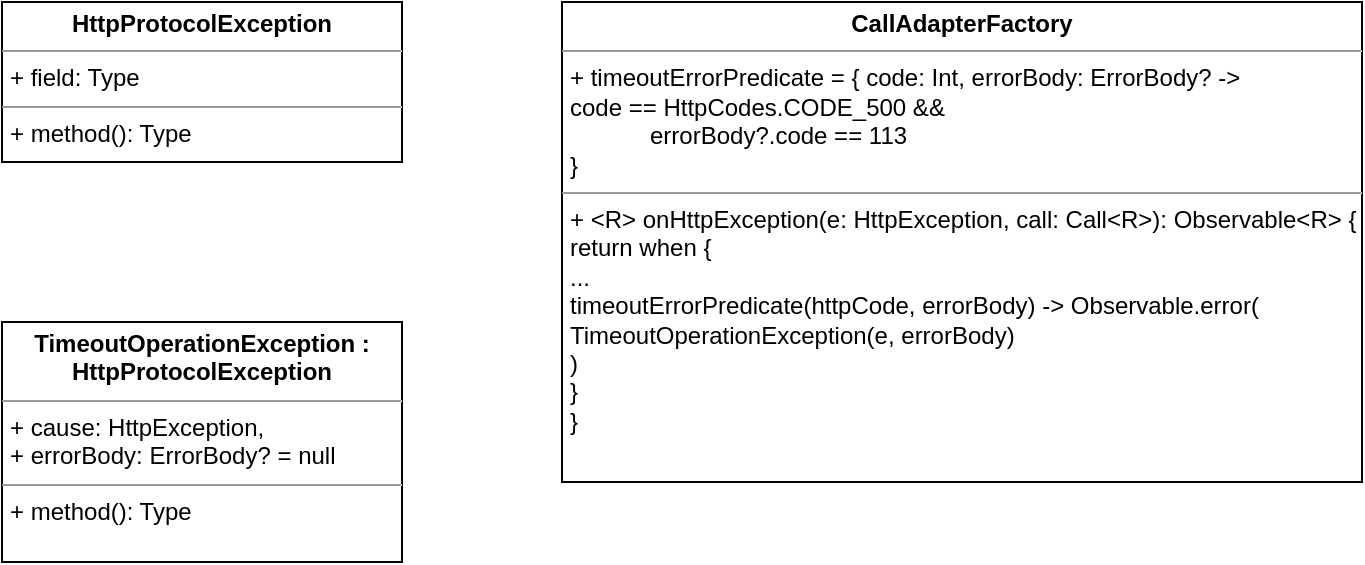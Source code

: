 <mxfile version="20.0.4" type="github">
  <diagram id="lNRKU847BdrLor7_vFtG" name="Page-1">
    <mxGraphModel dx="701" dy="444" grid="1" gridSize="10" guides="1" tooltips="1" connect="1" arrows="1" fold="1" page="1" pageScale="1" pageWidth="827" pageHeight="1169" math="0" shadow="0">
      <root>
        <mxCell id="0" />
        <mxCell id="1" parent="0" />
        <mxCell id="KZhucVSLcrLX6EzS0dm_-1" value="&lt;p style=&quot;margin:0px;margin-top:4px;text-align:center;&quot;&gt;&lt;b&gt;HttpProtocolException&lt;/b&gt;&lt;/p&gt;&lt;hr size=&quot;1&quot;&gt;&lt;p style=&quot;margin:0px;margin-left:4px;&quot;&gt;+ field: Type&lt;/p&gt;&lt;hr size=&quot;1&quot;&gt;&lt;p style=&quot;margin:0px;margin-left:4px;&quot;&gt;+ method(): Type&lt;/p&gt;" style="verticalAlign=top;align=left;overflow=fill;fontSize=12;fontFamily=Helvetica;html=1;" vertex="1" parent="1">
          <mxGeometry x="120" y="120" width="200" height="80" as="geometry" />
        </mxCell>
        <mxCell id="KZhucVSLcrLX6EzS0dm_-2" value="&lt;p style=&quot;margin:0px;margin-top:4px;text-align:center;&quot;&gt;&lt;b&gt;TimeoutOperationException :&lt;br&gt;HttpProtocolException&lt;/b&gt;&lt;br&gt;&lt;/p&gt;&lt;hr size=&quot;1&quot;&gt;&lt;p style=&quot;margin:0px;margin-left:4px;&quot;&gt;+ cause: HttpException,&lt;br&gt;+ errorBody: ErrorBody? = null&lt;/p&gt;&lt;hr size=&quot;1&quot;&gt;&lt;p style=&quot;margin:0px;margin-left:4px;&quot;&gt;+ method(): Type&lt;/p&gt;" style="verticalAlign=top;align=left;overflow=fill;fontSize=12;fontFamily=Helvetica;html=1;" vertex="1" parent="1">
          <mxGeometry x="120" y="280" width="200" height="120" as="geometry" />
        </mxCell>
        <mxCell id="KZhucVSLcrLX6EzS0dm_-3" value="&lt;p style=&quot;margin:0px;margin-top:4px;text-align:center;&quot;&gt;&lt;b&gt;CallAdapterFactory&lt;/b&gt;&lt;/p&gt;&lt;hr size=&quot;1&quot;&gt;&lt;p style=&quot;margin:0px;margin-left:4px;&quot;&gt;+ timeoutErrorPredicate = { code: Int, errorBody: ErrorBody? -&amp;gt;&lt;/p&gt;&lt;p style=&quot;margin:0px;margin-left:4px;&quot;&gt;code == HttpCodes.CODE_500 &amp;amp;&amp;amp;&lt;br&gt;&amp;nbsp;&amp;nbsp;&amp;nbsp;&amp;nbsp;&amp;nbsp;&amp;nbsp;&amp;nbsp;&amp;nbsp;&amp;nbsp;&amp;nbsp;&amp;nbsp; errorBody?.code == 113&lt;br&gt;&lt;/p&gt;&lt;p style=&quot;margin:0px;margin-left:4px;&quot;&gt;}&lt;br&gt;&lt;/p&gt;&lt;hr size=&quot;1&quot;&gt;&lt;p style=&quot;margin:0px;margin-left:4px;&quot;&gt;+ &amp;lt;R&amp;gt; onHttpException(e: HttpException, call: Call&amp;lt;R&amp;gt;): Observable&amp;lt;R&amp;gt; {&lt;/p&gt;&lt;p style=&quot;margin:0px;margin-left:4px;&quot;&gt;return when {&lt;/p&gt;&lt;p style=&quot;margin:0px;margin-left:4px;&quot;&gt;...&lt;/p&gt;&lt;p style=&quot;margin:0px;margin-left:4px;&quot;&gt;timeoutErrorPredicate(httpCode, errorBody) -&amp;gt; Observable.error(&lt;/p&gt;&lt;p style=&quot;margin:0px;margin-left:4px;&quot;&gt;TimeoutOperationException(e, errorBody)&lt;br&gt;&lt;/p&gt;&lt;p style=&quot;margin:0px;margin-left:4px;&quot;&gt;)&lt;br&gt;&lt;/p&gt;&lt;p style=&quot;margin:0px;margin-left:4px;&quot;&gt;}&lt;br&gt;&lt;/p&gt;&lt;p style=&quot;margin:0px;margin-left:4px;&quot;&gt;}&lt;br&gt;&lt;/p&gt;" style="verticalAlign=top;align=left;overflow=fill;fontSize=12;fontFamily=Helvetica;html=1;" vertex="1" parent="1">
          <mxGeometry x="400" y="120" width="400" height="240" as="geometry" />
        </mxCell>
      </root>
    </mxGraphModel>
  </diagram>
</mxfile>
